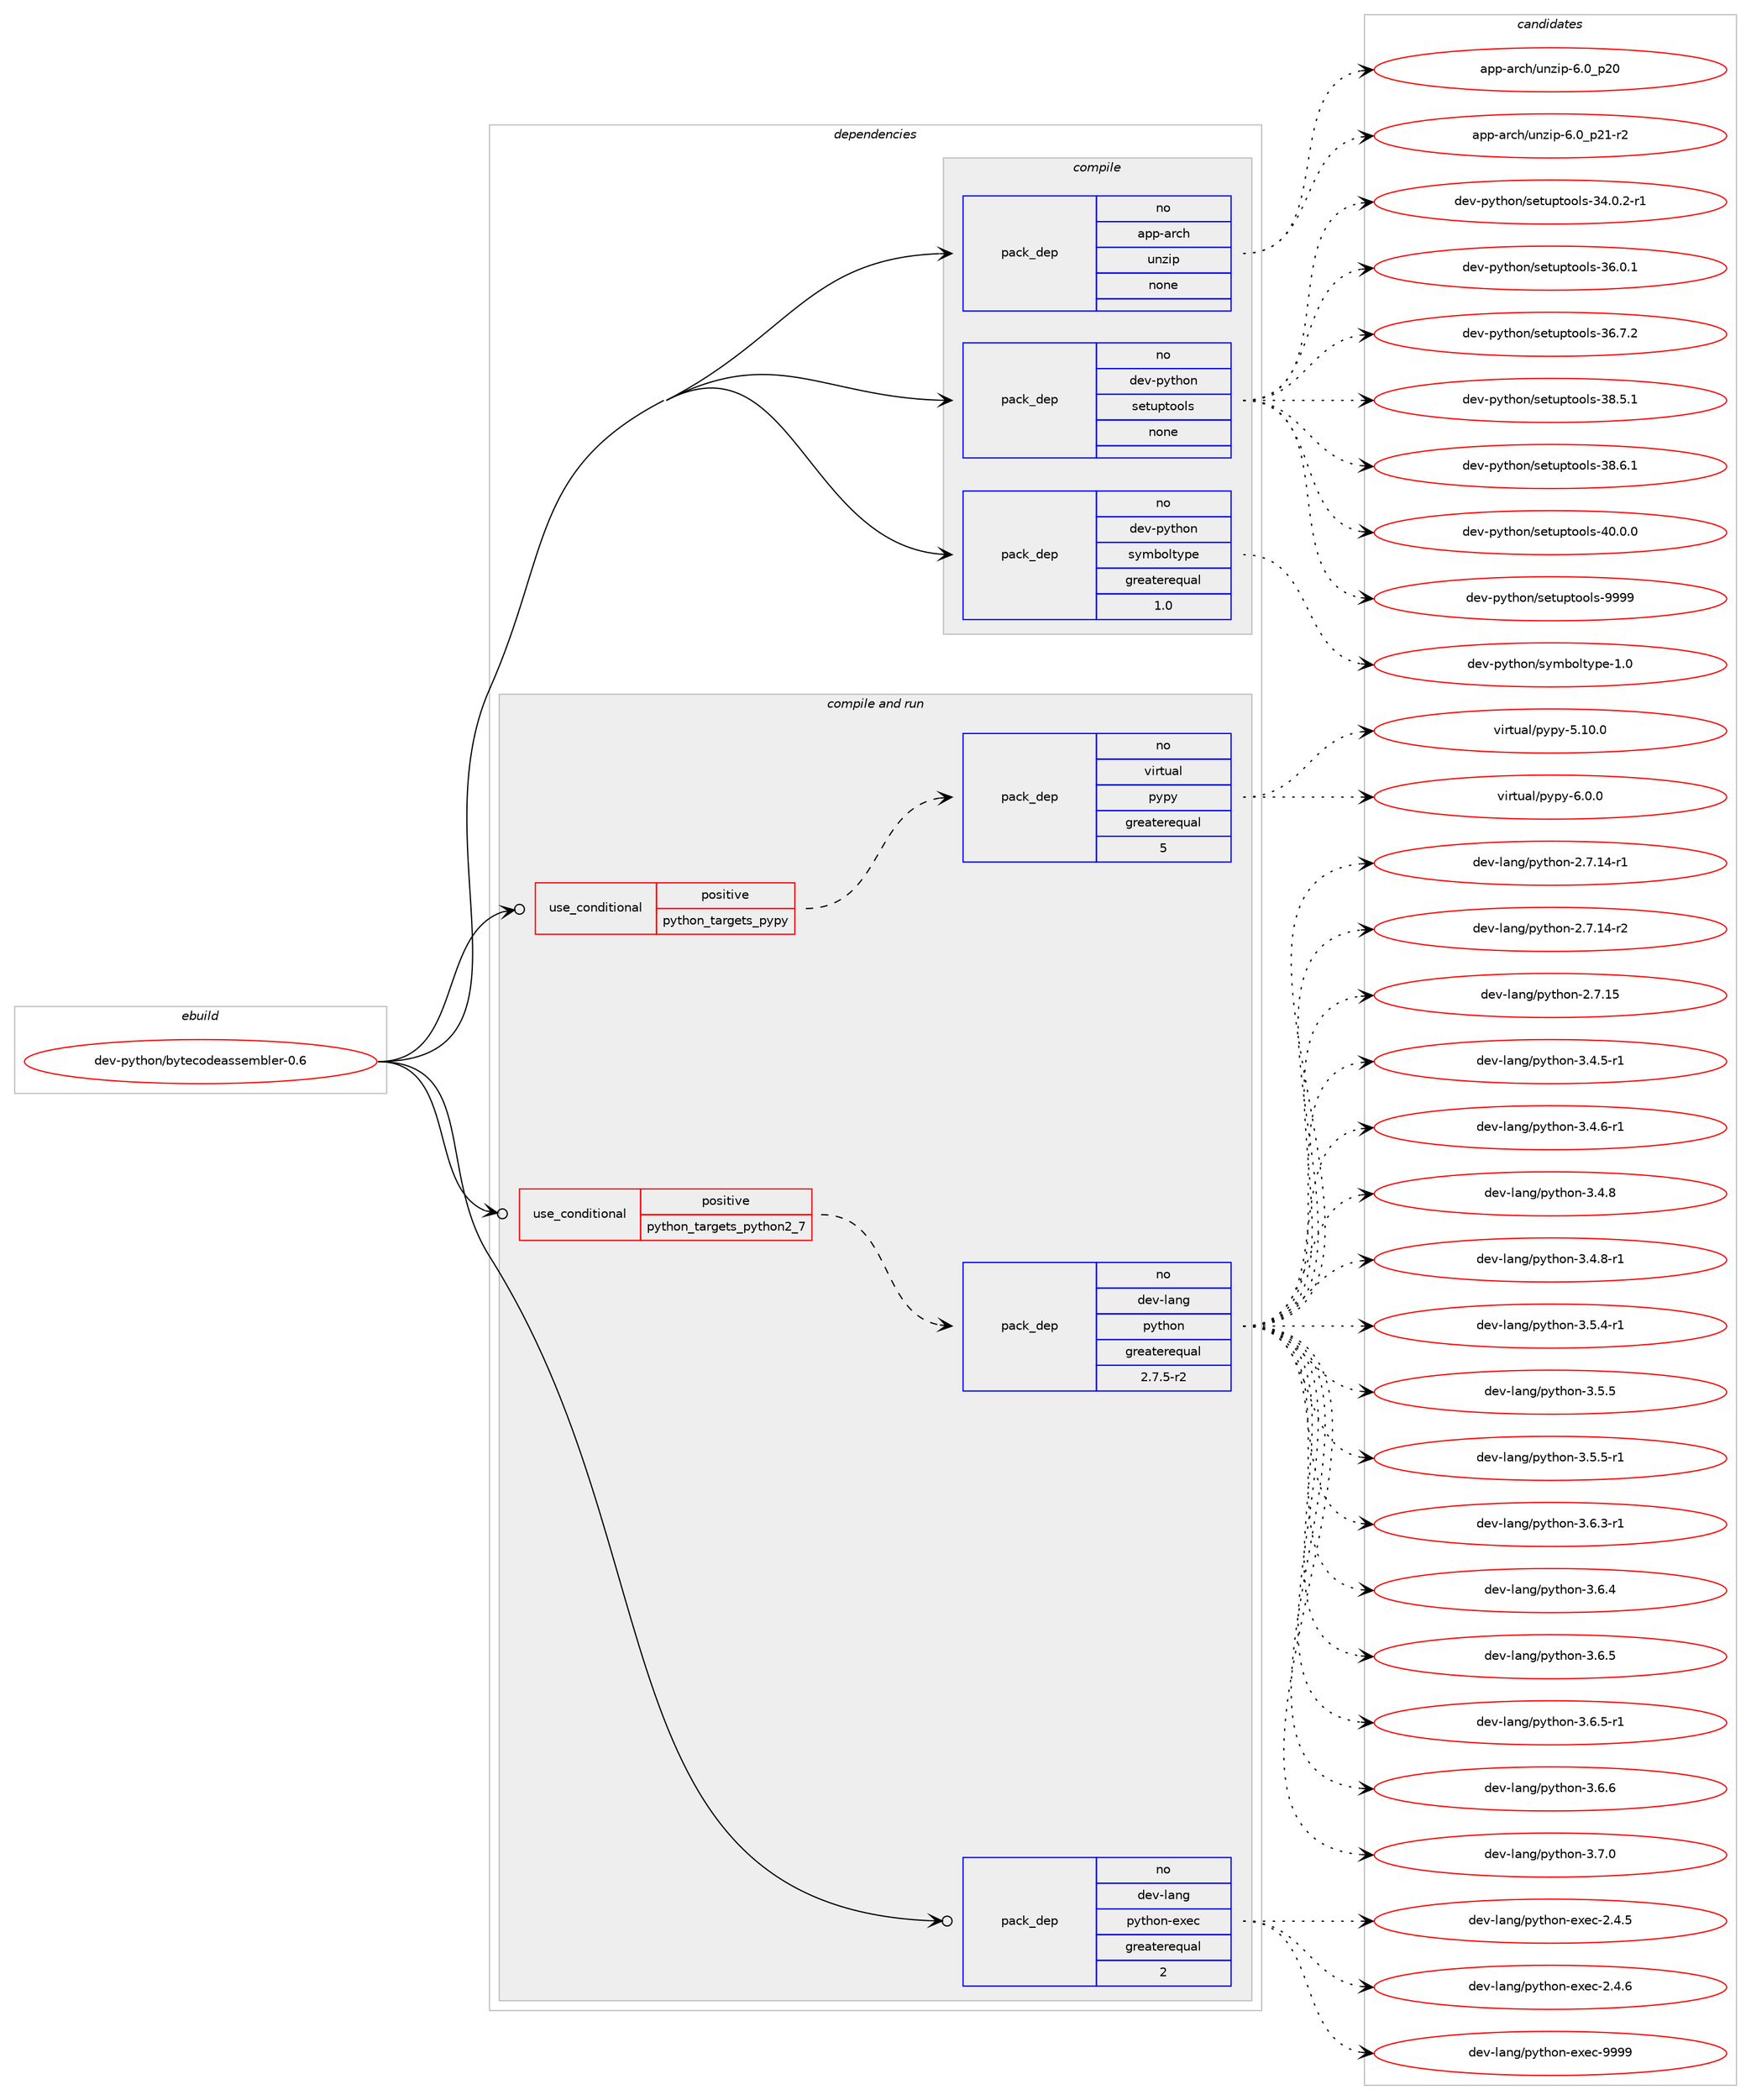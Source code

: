 digraph prolog {

# *************
# Graph options
# *************

newrank=true;
concentrate=true;
compound=true;
graph [rankdir=LR,fontname=Helvetica,fontsize=10,ranksep=1.5];#, ranksep=2.5, nodesep=0.2];
edge  [arrowhead=vee];
node  [fontname=Helvetica,fontsize=10];

# **********
# The ebuild
# **********

subgraph cluster_leftcol {
color=gray;
rank=same;
label=<<i>ebuild</i>>;
id [label="dev-python/bytecodeassembler-0.6", color=red, width=4, href="../dev-python/bytecodeassembler-0.6.svg"];
}

# ****************
# The dependencies
# ****************

subgraph cluster_midcol {
color=gray;
label=<<i>dependencies</i>>;
subgraph cluster_compile {
fillcolor="#eeeeee";
style=filled;
label=<<i>compile</i>>;
subgraph pack2076 {
dependency3026 [label=<<TABLE BORDER="0" CELLBORDER="1" CELLSPACING="0" CELLPADDING="4" WIDTH="220"><TR><TD ROWSPAN="6" CELLPADDING="30">pack_dep</TD></TR><TR><TD WIDTH="110">no</TD></TR><TR><TD>app-arch</TD></TR><TR><TD>unzip</TD></TR><TR><TD>none</TD></TR><TR><TD></TD></TR></TABLE>>, shape=none, color=blue];
}
id:e -> dependency3026:w [weight=20,style="solid",arrowhead="vee"];
subgraph pack2077 {
dependency3027 [label=<<TABLE BORDER="0" CELLBORDER="1" CELLSPACING="0" CELLPADDING="4" WIDTH="220"><TR><TD ROWSPAN="6" CELLPADDING="30">pack_dep</TD></TR><TR><TD WIDTH="110">no</TD></TR><TR><TD>dev-python</TD></TR><TR><TD>setuptools</TD></TR><TR><TD>none</TD></TR><TR><TD></TD></TR></TABLE>>, shape=none, color=blue];
}
id:e -> dependency3027:w [weight=20,style="solid",arrowhead="vee"];
subgraph pack2078 {
dependency3028 [label=<<TABLE BORDER="0" CELLBORDER="1" CELLSPACING="0" CELLPADDING="4" WIDTH="220"><TR><TD ROWSPAN="6" CELLPADDING="30">pack_dep</TD></TR><TR><TD WIDTH="110">no</TD></TR><TR><TD>dev-python</TD></TR><TR><TD>symboltype</TD></TR><TR><TD>greaterequal</TD></TR><TR><TD>1.0</TD></TR></TABLE>>, shape=none, color=blue];
}
id:e -> dependency3028:w [weight=20,style="solid",arrowhead="vee"];
}
subgraph cluster_compileandrun {
fillcolor="#eeeeee";
style=filled;
label=<<i>compile and run</i>>;
subgraph cond874 {
dependency3029 [label=<<TABLE BORDER="0" CELLBORDER="1" CELLSPACING="0" CELLPADDING="4"><TR><TD ROWSPAN="3" CELLPADDING="10">use_conditional</TD></TR><TR><TD>positive</TD></TR><TR><TD>python_targets_pypy</TD></TR></TABLE>>, shape=none, color=red];
subgraph pack2079 {
dependency3030 [label=<<TABLE BORDER="0" CELLBORDER="1" CELLSPACING="0" CELLPADDING="4" WIDTH="220"><TR><TD ROWSPAN="6" CELLPADDING="30">pack_dep</TD></TR><TR><TD WIDTH="110">no</TD></TR><TR><TD>virtual</TD></TR><TR><TD>pypy</TD></TR><TR><TD>greaterequal</TD></TR><TR><TD>5</TD></TR></TABLE>>, shape=none, color=blue];
}
dependency3029:e -> dependency3030:w [weight=20,style="dashed",arrowhead="vee"];
}
id:e -> dependency3029:w [weight=20,style="solid",arrowhead="odotvee"];
subgraph cond875 {
dependency3031 [label=<<TABLE BORDER="0" CELLBORDER="1" CELLSPACING="0" CELLPADDING="4"><TR><TD ROWSPAN="3" CELLPADDING="10">use_conditional</TD></TR><TR><TD>positive</TD></TR><TR><TD>python_targets_python2_7</TD></TR></TABLE>>, shape=none, color=red];
subgraph pack2080 {
dependency3032 [label=<<TABLE BORDER="0" CELLBORDER="1" CELLSPACING="0" CELLPADDING="4" WIDTH="220"><TR><TD ROWSPAN="6" CELLPADDING="30">pack_dep</TD></TR><TR><TD WIDTH="110">no</TD></TR><TR><TD>dev-lang</TD></TR><TR><TD>python</TD></TR><TR><TD>greaterequal</TD></TR><TR><TD>2.7.5-r2</TD></TR></TABLE>>, shape=none, color=blue];
}
dependency3031:e -> dependency3032:w [weight=20,style="dashed",arrowhead="vee"];
}
id:e -> dependency3031:w [weight=20,style="solid",arrowhead="odotvee"];
subgraph pack2081 {
dependency3033 [label=<<TABLE BORDER="0" CELLBORDER="1" CELLSPACING="0" CELLPADDING="4" WIDTH="220"><TR><TD ROWSPAN="6" CELLPADDING="30">pack_dep</TD></TR><TR><TD WIDTH="110">no</TD></TR><TR><TD>dev-lang</TD></TR><TR><TD>python-exec</TD></TR><TR><TD>greaterequal</TD></TR><TR><TD>2</TD></TR></TABLE>>, shape=none, color=blue];
}
id:e -> dependency3033:w [weight=20,style="solid",arrowhead="odotvee"];
}
subgraph cluster_run {
fillcolor="#eeeeee";
style=filled;
label=<<i>run</i>>;
}
}

# **************
# The candidates
# **************

subgraph cluster_choices {
rank=same;
color=gray;
label=<<i>candidates</i>>;

subgraph choice2076 {
color=black;
nodesep=1;
choice971121124597114991044711711012210511245544648951125048 [label="app-arch/unzip-6.0_p20", color=red, width=4,href="../app-arch/unzip-6.0_p20.svg"];
choice9711211245971149910447117110122105112455446489511250494511450 [label="app-arch/unzip-6.0_p21-r2", color=red, width=4,href="../app-arch/unzip-6.0_p21-r2.svg"];
dependency3026:e -> choice971121124597114991044711711012210511245544648951125048:w [style=dotted,weight="100"];
dependency3026:e -> choice9711211245971149910447117110122105112455446489511250494511450:w [style=dotted,weight="100"];
}
subgraph choice2077 {
color=black;
nodesep=1;
choice1001011184511212111610411111047115101116117112116111111108115455152464846504511449 [label="dev-python/setuptools-34.0.2-r1", color=red, width=4,href="../dev-python/setuptools-34.0.2-r1.svg"];
choice100101118451121211161041111104711510111611711211611111110811545515446484649 [label="dev-python/setuptools-36.0.1", color=red, width=4,href="../dev-python/setuptools-36.0.1.svg"];
choice100101118451121211161041111104711510111611711211611111110811545515446554650 [label="dev-python/setuptools-36.7.2", color=red, width=4,href="../dev-python/setuptools-36.7.2.svg"];
choice100101118451121211161041111104711510111611711211611111110811545515646534649 [label="dev-python/setuptools-38.5.1", color=red, width=4,href="../dev-python/setuptools-38.5.1.svg"];
choice100101118451121211161041111104711510111611711211611111110811545515646544649 [label="dev-python/setuptools-38.6.1", color=red, width=4,href="../dev-python/setuptools-38.6.1.svg"];
choice100101118451121211161041111104711510111611711211611111110811545524846484648 [label="dev-python/setuptools-40.0.0", color=red, width=4,href="../dev-python/setuptools-40.0.0.svg"];
choice10010111845112121116104111110471151011161171121161111111081154557575757 [label="dev-python/setuptools-9999", color=red, width=4,href="../dev-python/setuptools-9999.svg"];
dependency3027:e -> choice1001011184511212111610411111047115101116117112116111111108115455152464846504511449:w [style=dotted,weight="100"];
dependency3027:e -> choice100101118451121211161041111104711510111611711211611111110811545515446484649:w [style=dotted,weight="100"];
dependency3027:e -> choice100101118451121211161041111104711510111611711211611111110811545515446554650:w [style=dotted,weight="100"];
dependency3027:e -> choice100101118451121211161041111104711510111611711211611111110811545515646534649:w [style=dotted,weight="100"];
dependency3027:e -> choice100101118451121211161041111104711510111611711211611111110811545515646544649:w [style=dotted,weight="100"];
dependency3027:e -> choice100101118451121211161041111104711510111611711211611111110811545524846484648:w [style=dotted,weight="100"];
dependency3027:e -> choice10010111845112121116104111110471151011161171121161111111081154557575757:w [style=dotted,weight="100"];
}
subgraph choice2078 {
color=black;
nodesep=1;
choice10010111845112121116104111110471151211099811110811612111210145494648 [label="dev-python/symboltype-1.0", color=red, width=4,href="../dev-python/symboltype-1.0.svg"];
dependency3028:e -> choice10010111845112121116104111110471151211099811110811612111210145494648:w [style=dotted,weight="100"];
}
subgraph choice2079 {
color=black;
nodesep=1;
choice118105114116117971084711212111212145534649484648 [label="virtual/pypy-5.10.0", color=red, width=4,href="../virtual/pypy-5.10.0.svg"];
choice1181051141161179710847112121112121455446484648 [label="virtual/pypy-6.0.0", color=red, width=4,href="../virtual/pypy-6.0.0.svg"];
dependency3030:e -> choice118105114116117971084711212111212145534649484648:w [style=dotted,weight="100"];
dependency3030:e -> choice1181051141161179710847112121112121455446484648:w [style=dotted,weight="100"];
}
subgraph choice2080 {
color=black;
nodesep=1;
choice100101118451089711010347112121116104111110455046554649524511449 [label="dev-lang/python-2.7.14-r1", color=red, width=4,href="../dev-lang/python-2.7.14-r1.svg"];
choice100101118451089711010347112121116104111110455046554649524511450 [label="dev-lang/python-2.7.14-r2", color=red, width=4,href="../dev-lang/python-2.7.14-r2.svg"];
choice10010111845108971101034711212111610411111045504655464953 [label="dev-lang/python-2.7.15", color=red, width=4,href="../dev-lang/python-2.7.15.svg"];
choice1001011184510897110103471121211161041111104551465246534511449 [label="dev-lang/python-3.4.5-r1", color=red, width=4,href="../dev-lang/python-3.4.5-r1.svg"];
choice1001011184510897110103471121211161041111104551465246544511449 [label="dev-lang/python-3.4.6-r1", color=red, width=4,href="../dev-lang/python-3.4.6-r1.svg"];
choice100101118451089711010347112121116104111110455146524656 [label="dev-lang/python-3.4.8", color=red, width=4,href="../dev-lang/python-3.4.8.svg"];
choice1001011184510897110103471121211161041111104551465246564511449 [label="dev-lang/python-3.4.8-r1", color=red, width=4,href="../dev-lang/python-3.4.8-r1.svg"];
choice1001011184510897110103471121211161041111104551465346524511449 [label="dev-lang/python-3.5.4-r1", color=red, width=4,href="../dev-lang/python-3.5.4-r1.svg"];
choice100101118451089711010347112121116104111110455146534653 [label="dev-lang/python-3.5.5", color=red, width=4,href="../dev-lang/python-3.5.5.svg"];
choice1001011184510897110103471121211161041111104551465346534511449 [label="dev-lang/python-3.5.5-r1", color=red, width=4,href="../dev-lang/python-3.5.5-r1.svg"];
choice1001011184510897110103471121211161041111104551465446514511449 [label="dev-lang/python-3.6.3-r1", color=red, width=4,href="../dev-lang/python-3.6.3-r1.svg"];
choice100101118451089711010347112121116104111110455146544652 [label="dev-lang/python-3.6.4", color=red, width=4,href="../dev-lang/python-3.6.4.svg"];
choice100101118451089711010347112121116104111110455146544653 [label="dev-lang/python-3.6.5", color=red, width=4,href="../dev-lang/python-3.6.5.svg"];
choice1001011184510897110103471121211161041111104551465446534511449 [label="dev-lang/python-3.6.5-r1", color=red, width=4,href="../dev-lang/python-3.6.5-r1.svg"];
choice100101118451089711010347112121116104111110455146544654 [label="dev-lang/python-3.6.6", color=red, width=4,href="../dev-lang/python-3.6.6.svg"];
choice100101118451089711010347112121116104111110455146554648 [label="dev-lang/python-3.7.0", color=red, width=4,href="../dev-lang/python-3.7.0.svg"];
dependency3032:e -> choice100101118451089711010347112121116104111110455046554649524511449:w [style=dotted,weight="100"];
dependency3032:e -> choice100101118451089711010347112121116104111110455046554649524511450:w [style=dotted,weight="100"];
dependency3032:e -> choice10010111845108971101034711212111610411111045504655464953:w [style=dotted,weight="100"];
dependency3032:e -> choice1001011184510897110103471121211161041111104551465246534511449:w [style=dotted,weight="100"];
dependency3032:e -> choice1001011184510897110103471121211161041111104551465246544511449:w [style=dotted,weight="100"];
dependency3032:e -> choice100101118451089711010347112121116104111110455146524656:w [style=dotted,weight="100"];
dependency3032:e -> choice1001011184510897110103471121211161041111104551465246564511449:w [style=dotted,weight="100"];
dependency3032:e -> choice1001011184510897110103471121211161041111104551465346524511449:w [style=dotted,weight="100"];
dependency3032:e -> choice100101118451089711010347112121116104111110455146534653:w [style=dotted,weight="100"];
dependency3032:e -> choice1001011184510897110103471121211161041111104551465346534511449:w [style=dotted,weight="100"];
dependency3032:e -> choice1001011184510897110103471121211161041111104551465446514511449:w [style=dotted,weight="100"];
dependency3032:e -> choice100101118451089711010347112121116104111110455146544652:w [style=dotted,weight="100"];
dependency3032:e -> choice100101118451089711010347112121116104111110455146544653:w [style=dotted,weight="100"];
dependency3032:e -> choice1001011184510897110103471121211161041111104551465446534511449:w [style=dotted,weight="100"];
dependency3032:e -> choice100101118451089711010347112121116104111110455146544654:w [style=dotted,weight="100"];
dependency3032:e -> choice100101118451089711010347112121116104111110455146554648:w [style=dotted,weight="100"];
}
subgraph choice2081 {
color=black;
nodesep=1;
choice1001011184510897110103471121211161041111104510112010199455046524653 [label="dev-lang/python-exec-2.4.5", color=red, width=4,href="../dev-lang/python-exec-2.4.5.svg"];
choice1001011184510897110103471121211161041111104510112010199455046524654 [label="dev-lang/python-exec-2.4.6", color=red, width=4,href="../dev-lang/python-exec-2.4.6.svg"];
choice10010111845108971101034711212111610411111045101120101994557575757 [label="dev-lang/python-exec-9999", color=red, width=4,href="../dev-lang/python-exec-9999.svg"];
dependency3033:e -> choice1001011184510897110103471121211161041111104510112010199455046524653:w [style=dotted,weight="100"];
dependency3033:e -> choice1001011184510897110103471121211161041111104510112010199455046524654:w [style=dotted,weight="100"];
dependency3033:e -> choice10010111845108971101034711212111610411111045101120101994557575757:w [style=dotted,weight="100"];
}
}

}
